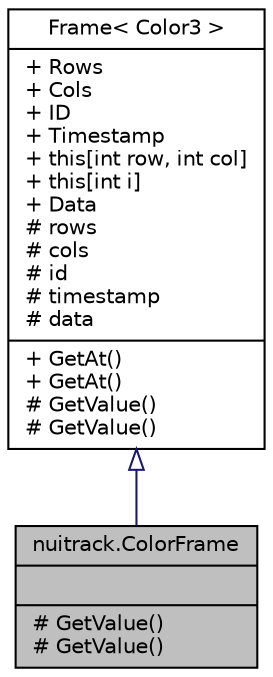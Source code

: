 digraph "nuitrack.ColorFrame"
{
  edge [fontname="Helvetica",fontsize="10",labelfontname="Helvetica",labelfontsize="10"];
  node [fontname="Helvetica",fontsize="10",shape=record];
  Node1 [label="{nuitrack.ColorFrame\n||# GetValue()\l# GetValue()\l}",height=0.2,width=0.4,color="black", fillcolor="grey75", style="filled" fontcolor="black"];
  Node2 -> Node1 [dir="back",color="midnightblue",fontsize="10",style="solid",arrowtail="onormal",fontname="Helvetica"];
  Node2 [label="{Frame\< Color3 \>\n|+ Rows\l+ Cols\l+ ID\l+ Timestamp\l+ this[int row, int col]\l+ this[int i]\l+ Data\l# rows\l# cols\l# id\l# timestamp\l# data\l|+ GetAt()\l+ GetAt()\l# GetValue()\l# GetValue()\l}",height=0.2,width=0.4,color="black", fillcolor="white", style="filled",URL="$classnuitrack_1_1Frame_3_01T_01_4.html",tooltip="Represents a generalized frame. "];
}
